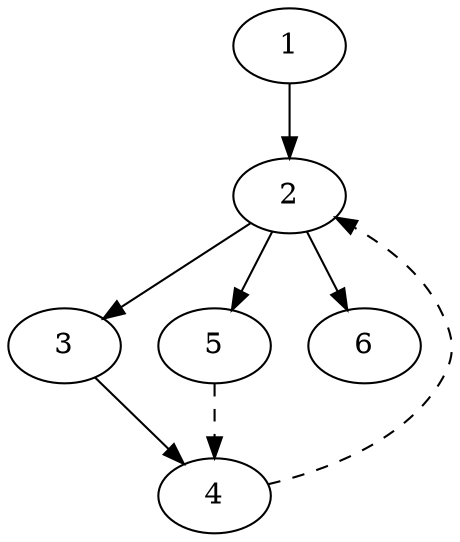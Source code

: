 digraph G {

 1 -> 2 
 2 -> 3
 2 ->  5
 2 -> 6
 3->4
 5->4 [ style=dashed  ];
 4->2 [ style=dashed  ];
 
}